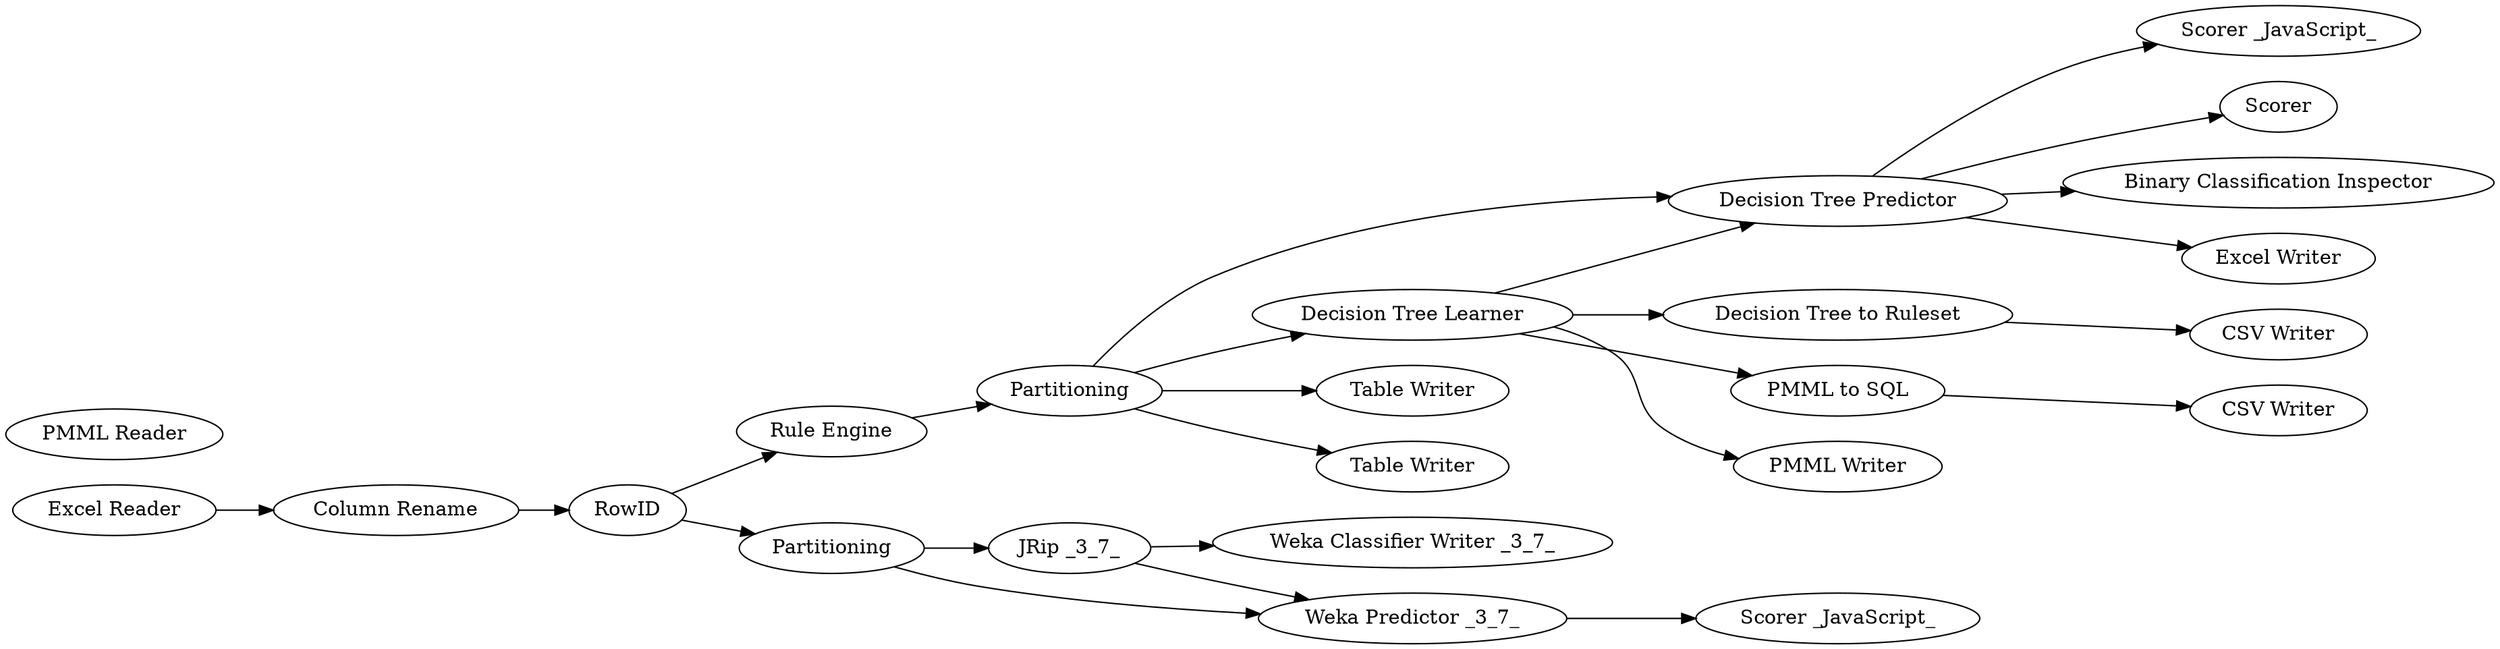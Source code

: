 digraph {
	467 [label="Decision Tree Predictor"]
	471 [label="Excel Reader"]
	472 [label="Column Rename"]
	473 [label=Partitioning]
	474 [label="Decision Tree Learner"]
	476 [label="Decision Tree to Ruleset"]
	478 [label="PMML to SQL"]
	480 [label=RowID]
	481 [label="Rule Engine"]
	490 [label="Scorer _JavaScript_"]
	491 [label=Scorer]
	492 [label="PMML Writer"]
	493 [label="PMML Reader"]
	494 [label="CSV Writer"]
	495 [label="Table Writer"]
	496 [label="Table Writer"]
	497 [label="CSV Writer"]
	498 [label="Binary Classification Inspector"]
	499 [label="Excel Writer"]
	500 [label="JRip _3_7_"]
	501 [label=Partitioning]
	502 [label="Weka Classifier Writer _3_7_"]
	504 [label="Weka Predictor _3_7_"]
	505 [label="Scorer _JavaScript_"]
	467 -> 499
	467 -> 498
	467 -> 491
	467 -> 490
	471 -> 472
	472 -> 480
	473 -> 474
	473 -> 496
	473 -> 467
	473 -> 495
	474 -> 478
	474 -> 476
	474 -> 467
	474 -> 492
	476 -> 497
	478 -> 494
	480 -> 481
	480 -> 501
	481 -> 473
	500 -> 502
	500 -> 504
	501 -> 500
	501 -> 504
	504 -> 505
	rankdir=LR
}
